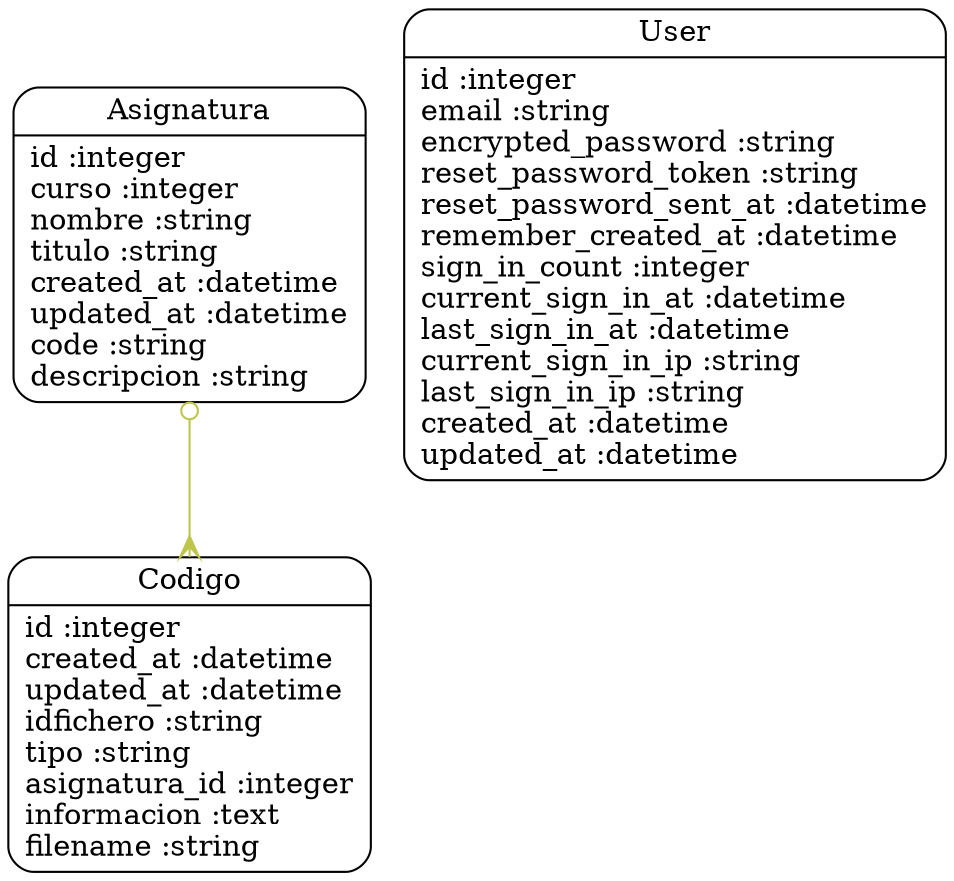 digraph models_diagram {
	graph[overlap=false, splines=true]
	"Asignatura" [shape=Mrecord, label="{Asignatura|id :integer\lcurso :integer\lnombre :string\ltitulo :string\lcreated_at :datetime\lupdated_at :datetime\lcode :string\ldescripcion :string\l}"]
	"Codigo" [shape=Mrecord, label="{Codigo|id :integer\lcreated_at :datetime\lupdated_at :datetime\lidfichero :string\ltipo :string\lasignatura_id :integer\linformacion :text\lfilename :string\l}"]
	"User" [shape=Mrecord, label="{User|id :integer\lemail :string\lencrypted_password :string\lreset_password_token :string\lreset_password_sent_at :datetime\lremember_created_at :datetime\lsign_in_count :integer\lcurrent_sign_in_at :datetime\llast_sign_in_at :datetime\lcurrent_sign_in_ip :string\llast_sign_in_ip :string\lcreated_at :datetime\lupdated_at :datetime\l}"]
	"Asignatura" -> "Codigo" [arrowtail=odot, arrowhead=crow, dir=both color="#BEC54B"]
}
